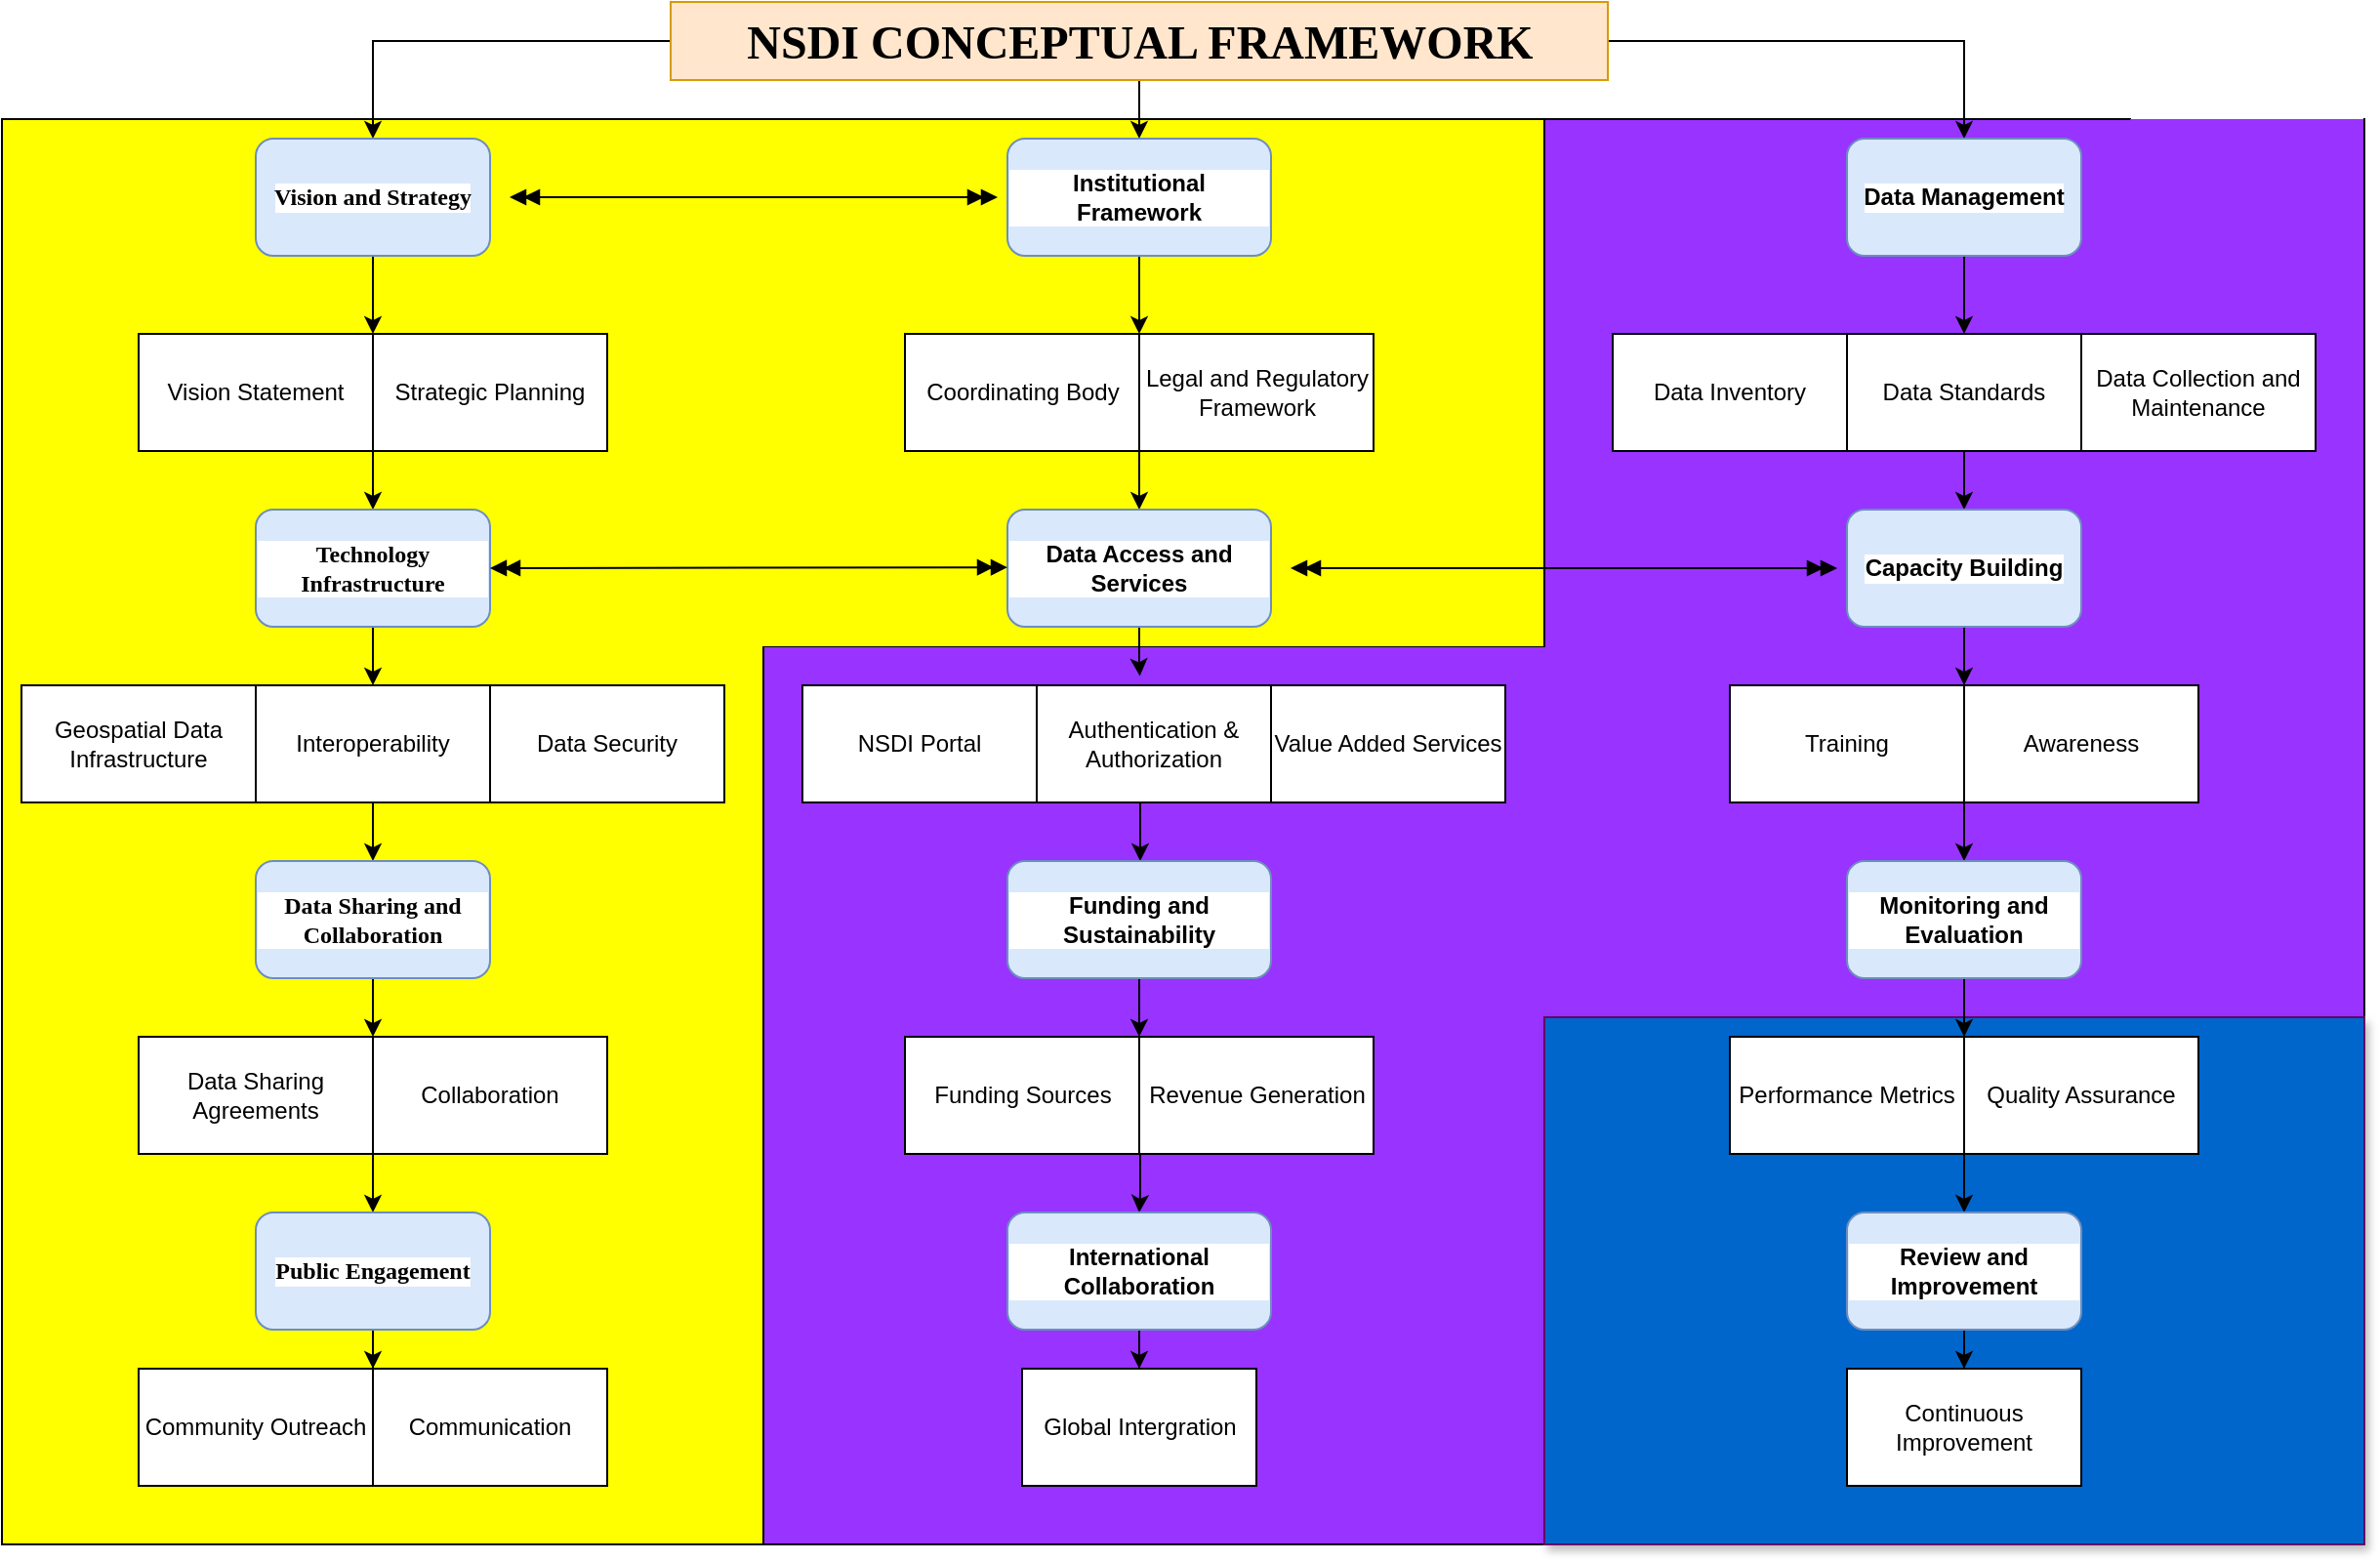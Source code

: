 <mxfile version="24.4.8" type="github">
  <diagram name="Page-1" id="AgIGCqX0SpDL4rUEXYQh">
    <mxGraphModel dx="1434" dy="752" grid="1" gridSize="10" guides="1" tooltips="1" connect="1" arrows="1" fold="1" page="1" pageScale="1" pageWidth="850" pageHeight="1100" background="#ffffff" math="0" shadow="0">
      <root>
        <mxCell id="0" />
        <mxCell id="1" parent="0" />
        <mxCell id="UnSjFTT5_NCKE2m4-x9x-133" value="" style="shape=partialRectangle;whiteSpace=wrap;html=1;top=0;left=0;fillColor=#9933FF;" vertex="1" parent="1">
          <mxGeometry x="660" y="530" width="400" height="270" as="geometry" />
        </mxCell>
        <mxCell id="UnSjFTT5_NCKE2m4-x9x-143" value="" style="shape=partialRectangle;whiteSpace=wrap;html=1;top=0;left=0;fillColor=#9933FF;" vertex="1" parent="1">
          <mxGeometry x="1060" y="70" width="420" height="460" as="geometry" />
        </mxCell>
        <mxCell id="UnSjFTT5_NCKE2m4-x9x-141" value="" style="shape=partialRectangle;whiteSpace=wrap;html=1;bottom=0;right=0;fillColor=#9933FF;" vertex="1" parent="1">
          <mxGeometry x="660" y="340" width="400" height="190" as="geometry" />
        </mxCell>
        <mxCell id="UnSjFTT5_NCKE2m4-x9x-140" value="" style="shape=partialRectangle;whiteSpace=wrap;html=1;bottom=0;right=0;fillColor=#9933FF;" vertex="1" parent="1">
          <mxGeometry x="1050" y="70" width="310" height="270" as="geometry" />
        </mxCell>
        <mxCell id="UnSjFTT5_NCKE2m4-x9x-132" value="" style="shape=partialRectangle;whiteSpace=wrap;html=1;top=0;left=0;fillColor=#9933FF;" vertex="1" parent="1">
          <mxGeometry x="1360" y="70" width="120" height="460" as="geometry" />
        </mxCell>
        <mxCell id="UnSjFTT5_NCKE2m4-x9x-122" value="" style="shape=partialRectangle;whiteSpace=wrap;html=1;bottom=0;right=0;fillColor=#FFFF00;" vertex="1" parent="1">
          <mxGeometry x="270" y="70" width="780" height="90" as="geometry" />
        </mxCell>
        <mxCell id="UnSjFTT5_NCKE2m4-x9x-123" value="" style="shape=partialRectangle;whiteSpace=wrap;html=1;bottom=0;right=0;fillColor=#FFFF00;rotation=-90;" vertex="1" parent="1">
          <mxGeometry x="-20" y="450" width="640" height="60" as="geometry" />
        </mxCell>
        <mxCell id="UnSjFTT5_NCKE2m4-x9x-130" value="" style="shape=partialRectangle;whiteSpace=wrap;html=1;top=0;left=0;fillColor=#FFFF00;" vertex="1" parent="1">
          <mxGeometry x="660" y="70" width="390" height="270" as="geometry" />
        </mxCell>
        <mxCell id="UnSjFTT5_NCKE2m4-x9x-128" value="" style="shape=partialRectangle;whiteSpace=wrap;html=1;top=0;left=0;fillColor=#FFFF00;" vertex="1" parent="1">
          <mxGeometry x="280" y="340" width="380" height="460" as="geometry" />
        </mxCell>
        <mxCell id="UnSjFTT5_NCKE2m4-x9x-126" value="" style="shape=partialRectangle;whiteSpace=wrap;html=1;bottom=0;right=0;fillColor=#FFFF00;rotation=0;direction=south;" vertex="1" parent="1">
          <mxGeometry x="330" y="70" width="730" height="270" as="geometry" />
        </mxCell>
        <mxCell id="UnSjFTT5_NCKE2m4-x9x-94" value="" style="verticalLabelPosition=bottom;verticalAlign=top;html=1;shape=mxgraph.basic.rect;fillColor2=none;strokeWidth=1;size=20;indent=5;strokeColor=#660066;shadow=1;fillColor=#0066CC;" vertex="1" parent="1">
          <mxGeometry x="1060" y="530" width="420" height="270" as="geometry" />
        </mxCell>
        <mxCell id="UnSjFTT5_NCKE2m4-x9x-1" value="" style="edgeStyle=orthogonalEdgeStyle;rounded=0;orthogonalLoop=1;jettySize=auto;html=1;" edge="1" parent="1" source="UnSjFTT5_NCKE2m4-x9x-4" target="UnSjFTT5_NCKE2m4-x9x-8">
          <mxGeometry relative="1" as="geometry" />
        </mxCell>
        <mxCell id="UnSjFTT5_NCKE2m4-x9x-2" style="edgeStyle=orthogonalEdgeStyle;rounded=0;orthogonalLoop=1;jettySize=auto;html=1;entryX=0.5;entryY=0;entryDx=0;entryDy=0;" edge="1" parent="1" source="UnSjFTT5_NCKE2m4-x9x-4" target="UnSjFTT5_NCKE2m4-x9x-6">
          <mxGeometry relative="1" as="geometry">
            <mxPoint x="490" y="70" as="targetPoint" />
          </mxGeometry>
        </mxCell>
        <mxCell id="UnSjFTT5_NCKE2m4-x9x-3" style="edgeStyle=orthogonalEdgeStyle;rounded=0;orthogonalLoop=1;jettySize=auto;html=1;entryX=0.5;entryY=0;entryDx=0;entryDy=0;" edge="1" parent="1" source="UnSjFTT5_NCKE2m4-x9x-4" target="UnSjFTT5_NCKE2m4-x9x-10">
          <mxGeometry relative="1" as="geometry" />
        </mxCell>
        <mxCell id="UnSjFTT5_NCKE2m4-x9x-4" value="&lt;h1 style=&quot;margin-top: 0px;&quot;&gt;&lt;font face=&quot;Georgia&quot;&gt;NSDI CONCEPTUAL FRAMEWORK&lt;/font&gt;&lt;/h1&gt;" style="text;html=1;whiteSpace=wrap;overflow=hidden;rounded=0;fillColor=#ffe6cc;strokeColor=#d79b00;align=center;" vertex="1" parent="1">
          <mxGeometry x="612.5" y="10" width="480" height="40" as="geometry" />
        </mxCell>
        <mxCell id="UnSjFTT5_NCKE2m4-x9x-5" style="edgeStyle=orthogonalEdgeStyle;rounded=0;orthogonalLoop=1;jettySize=auto;html=1;entryX=0;entryY=0;entryDx=0;entryDy=0;" edge="1" parent="1" source="UnSjFTT5_NCKE2m4-x9x-6" target="UnSjFTT5_NCKE2m4-x9x-13">
          <mxGeometry relative="1" as="geometry">
            <mxPoint x="460" y="160" as="targetPoint" />
          </mxGeometry>
        </mxCell>
        <mxCell id="UnSjFTT5_NCKE2m4-x9x-6" value="&lt;font face=&quot;Georgia&quot;&gt;Vision and Strategy&lt;/font&gt;" style="rounded=1;whiteSpace=wrap;html=1;fontStyle=1;labelBackgroundColor=default;fillColor=#dae8fc;strokeColor=#6c8ebf;" vertex="1" parent="1">
          <mxGeometry x="400" y="80" width="120" height="60" as="geometry" />
        </mxCell>
        <mxCell id="UnSjFTT5_NCKE2m4-x9x-7" value="" style="edgeStyle=orthogonalEdgeStyle;rounded=0;orthogonalLoop=1;jettySize=auto;html=1;entryX=0;entryY=0;entryDx=0;entryDy=0;" edge="1" parent="1" source="UnSjFTT5_NCKE2m4-x9x-8" target="UnSjFTT5_NCKE2m4-x9x-16">
          <mxGeometry relative="1" as="geometry" />
        </mxCell>
        <mxCell id="UnSjFTT5_NCKE2m4-x9x-8" value="Institutional Framework" style="rounded=1;whiteSpace=wrap;html=1;fontFamily=Helvetica;fontStyle=1;labelBackgroundColor=default;fillColor=#dae8fc;strokeColor=#6c8ebf;" vertex="1" parent="1">
          <mxGeometry x="785" y="80" width="135" height="60" as="geometry" />
        </mxCell>
        <mxCell id="UnSjFTT5_NCKE2m4-x9x-9" value="" style="edgeStyle=orthogonalEdgeStyle;rounded=0;orthogonalLoop=1;jettySize=auto;html=1;" edge="1" parent="1" source="UnSjFTT5_NCKE2m4-x9x-10" target="UnSjFTT5_NCKE2m4-x9x-18">
          <mxGeometry relative="1" as="geometry" />
        </mxCell>
        <mxCell id="UnSjFTT5_NCKE2m4-x9x-10" value="Data Management" style="rounded=1;whiteSpace=wrap;html=1;fontStyle=1;labelBackgroundColor=default;fillColor=#dae8fc;strokeColor=#6c8ebf;" vertex="1" parent="1">
          <mxGeometry x="1215" y="80" width="120" height="60" as="geometry" />
        </mxCell>
        <mxCell id="UnSjFTT5_NCKE2m4-x9x-11" value="Vision Statement" style="rounded=0;whiteSpace=wrap;html=1;" vertex="1" parent="1">
          <mxGeometry x="340" y="180" width="120" height="60" as="geometry" />
        </mxCell>
        <mxCell id="UnSjFTT5_NCKE2m4-x9x-12" value="" style="edgeStyle=orthogonalEdgeStyle;rounded=0;orthogonalLoop=1;jettySize=auto;html=1;" edge="1" parent="1" source="UnSjFTT5_NCKE2m4-x9x-13" target="UnSjFTT5_NCKE2m4-x9x-22">
          <mxGeometry relative="1" as="geometry">
            <Array as="points">
              <mxPoint x="460" y="250" />
              <mxPoint x="460" y="250" />
            </Array>
          </mxGeometry>
        </mxCell>
        <mxCell id="UnSjFTT5_NCKE2m4-x9x-13" value="Strategic Planning" style="rounded=0;whiteSpace=wrap;html=1;" vertex="1" parent="1">
          <mxGeometry x="460" y="180" width="120" height="60" as="geometry" />
        </mxCell>
        <mxCell id="UnSjFTT5_NCKE2m4-x9x-14" value="Coordinating Body" style="rounded=0;whiteSpace=wrap;html=1;" vertex="1" parent="1">
          <mxGeometry x="732.5" y="180" width="120" height="60" as="geometry" />
        </mxCell>
        <mxCell id="UnSjFTT5_NCKE2m4-x9x-15" value="" style="edgeStyle=orthogonalEdgeStyle;rounded=0;orthogonalLoop=1;jettySize=auto;html=1;exitX=0;exitY=1;exitDx=0;exitDy=0;" edge="1" parent="1" source="UnSjFTT5_NCKE2m4-x9x-16" target="UnSjFTT5_NCKE2m4-x9x-24">
          <mxGeometry relative="1" as="geometry" />
        </mxCell>
        <mxCell id="UnSjFTT5_NCKE2m4-x9x-16" value="Legal and Regulatory Framework" style="rounded=0;whiteSpace=wrap;html=1;" vertex="1" parent="1">
          <mxGeometry x="852.5" y="180" width="120" height="60" as="geometry" />
        </mxCell>
        <mxCell id="UnSjFTT5_NCKE2m4-x9x-17" value="" style="edgeStyle=orthogonalEdgeStyle;rounded=0;orthogonalLoop=1;jettySize=auto;html=1;" edge="1" parent="1" source="UnSjFTT5_NCKE2m4-x9x-18" target="UnSjFTT5_NCKE2m4-x9x-26">
          <mxGeometry relative="1" as="geometry" />
        </mxCell>
        <mxCell id="UnSjFTT5_NCKE2m4-x9x-18" value="Data Standards" style="rounded=0;whiteSpace=wrap;html=1;" vertex="1" parent="1">
          <mxGeometry x="1215" y="180" width="120" height="60" as="geometry" />
        </mxCell>
        <mxCell id="UnSjFTT5_NCKE2m4-x9x-19" value="Data Inventory" style="rounded=0;whiteSpace=wrap;html=1;" vertex="1" parent="1">
          <mxGeometry x="1095" y="180" width="120" height="60" as="geometry" />
        </mxCell>
        <mxCell id="UnSjFTT5_NCKE2m4-x9x-20" value="Data Collection and Maintenance" style="rounded=0;whiteSpace=wrap;html=1;" vertex="1" parent="1">
          <mxGeometry x="1335" y="180" width="120" height="60" as="geometry" />
        </mxCell>
        <mxCell id="UnSjFTT5_NCKE2m4-x9x-21" value="" style="edgeStyle=orthogonalEdgeStyle;rounded=0;orthogonalLoop=1;jettySize=auto;html=1;entryX=0.5;entryY=0;entryDx=0;entryDy=0;" edge="1" parent="1" source="UnSjFTT5_NCKE2m4-x9x-22" target="UnSjFTT5_NCKE2m4-x9x-29">
          <mxGeometry relative="1" as="geometry" />
        </mxCell>
        <mxCell id="UnSjFTT5_NCKE2m4-x9x-22" value="&lt;font face=&quot;Georgia&quot;&gt;Technology Infrastructure&lt;/font&gt;" style="rounded=1;whiteSpace=wrap;html=1;fontStyle=1;labelBackgroundColor=default;fillColor=#dae8fc;strokeColor=#6c8ebf;" vertex="1" parent="1">
          <mxGeometry x="400" y="270" width="120" height="60" as="geometry" />
        </mxCell>
        <mxCell id="UnSjFTT5_NCKE2m4-x9x-23" value="" style="edgeStyle=orthogonalEdgeStyle;rounded=0;orthogonalLoop=1;jettySize=auto;html=1;entryX=0.44;entryY=-0.08;entryDx=0;entryDy=0;entryPerimeter=0;" edge="1" parent="1" source="UnSjFTT5_NCKE2m4-x9x-24" target="UnSjFTT5_NCKE2m4-x9x-33">
          <mxGeometry relative="1" as="geometry">
            <Array as="points">
              <mxPoint x="853" y="350" />
              <mxPoint x="853" y="350" />
            </Array>
          </mxGeometry>
        </mxCell>
        <mxCell id="UnSjFTT5_NCKE2m4-x9x-24" value="Data Access and Services" style="rounded=1;whiteSpace=wrap;html=1;fontFamily=Helvetica;fontStyle=1;labelBackgroundColor=default;fillColor=#dae8fc;strokeColor=#6c8ebf;" vertex="1" parent="1">
          <mxGeometry x="785" y="270" width="135" height="60" as="geometry" />
        </mxCell>
        <mxCell id="UnSjFTT5_NCKE2m4-x9x-25" value="" style="edgeStyle=orthogonalEdgeStyle;rounded=0;orthogonalLoop=1;jettySize=auto;html=1;" edge="1" parent="1" source="UnSjFTT5_NCKE2m4-x9x-26" target="UnSjFTT5_NCKE2m4-x9x-37">
          <mxGeometry relative="1" as="geometry">
            <Array as="points">
              <mxPoint x="1275" y="360" />
              <mxPoint x="1275" y="360" />
            </Array>
          </mxGeometry>
        </mxCell>
        <mxCell id="UnSjFTT5_NCKE2m4-x9x-26" value="Capacity Building" style="rounded=1;whiteSpace=wrap;html=1;fontStyle=1;labelBackgroundColor=default;fillColor=#dae8fc;strokeColor=#6c8ebf;" vertex="1" parent="1">
          <mxGeometry x="1215" y="270" width="120" height="60" as="geometry" />
        </mxCell>
        <mxCell id="UnSjFTT5_NCKE2m4-x9x-27" value="Geospatial Data Infrastructure" style="rounded=0;whiteSpace=wrap;html=1;" vertex="1" parent="1">
          <mxGeometry x="280" y="360" width="120" height="60" as="geometry" />
        </mxCell>
        <mxCell id="UnSjFTT5_NCKE2m4-x9x-28" value="" style="edgeStyle=orthogonalEdgeStyle;rounded=0;orthogonalLoop=1;jettySize=auto;html=1;" edge="1" parent="1" source="UnSjFTT5_NCKE2m4-x9x-29" target="UnSjFTT5_NCKE2m4-x9x-39">
          <mxGeometry relative="1" as="geometry" />
        </mxCell>
        <mxCell id="UnSjFTT5_NCKE2m4-x9x-29" value="Interoperability" style="rounded=0;whiteSpace=wrap;html=1;" vertex="1" parent="1">
          <mxGeometry x="400" y="360" width="120" height="60" as="geometry" />
        </mxCell>
        <mxCell id="UnSjFTT5_NCKE2m4-x9x-30" value="Data Security" style="rounded=0;whiteSpace=wrap;html=1;" vertex="1" parent="1">
          <mxGeometry x="520" y="360" width="120" height="60" as="geometry" />
        </mxCell>
        <mxCell id="UnSjFTT5_NCKE2m4-x9x-31" value="Value Added Services" style="rounded=0;whiteSpace=wrap;html=1;" vertex="1" parent="1">
          <mxGeometry x="920" y="360" width="120" height="60" as="geometry" />
        </mxCell>
        <mxCell id="UnSjFTT5_NCKE2m4-x9x-32" value="" style="edgeStyle=orthogonalEdgeStyle;rounded=0;orthogonalLoop=1;jettySize=auto;html=1;" edge="1" parent="1" source="UnSjFTT5_NCKE2m4-x9x-33" target="UnSjFTT5_NCKE2m4-x9x-41">
          <mxGeometry relative="1" as="geometry">
            <Array as="points">
              <mxPoint x="853" y="440" />
              <mxPoint x="853" y="440" />
            </Array>
          </mxGeometry>
        </mxCell>
        <mxCell id="UnSjFTT5_NCKE2m4-x9x-33" value="Authentication &amp;amp; Authorization" style="rounded=0;whiteSpace=wrap;html=1;" vertex="1" parent="1">
          <mxGeometry x="800" y="360" width="120" height="60" as="geometry" />
        </mxCell>
        <mxCell id="UnSjFTT5_NCKE2m4-x9x-34" value="NSDI Portal" style="rounded=0;whiteSpace=wrap;html=1;" vertex="1" parent="1">
          <mxGeometry x="680" y="360" width="120" height="60" as="geometry" />
        </mxCell>
        <mxCell id="UnSjFTT5_NCKE2m4-x9x-35" value="" style="edgeStyle=orthogonalEdgeStyle;rounded=0;orthogonalLoop=1;jettySize=auto;html=1;" edge="1" parent="1" source="UnSjFTT5_NCKE2m4-x9x-36" target="UnSjFTT5_NCKE2m4-x9x-43">
          <mxGeometry relative="1" as="geometry">
            <Array as="points">
              <mxPoint x="1275" y="430" />
              <mxPoint x="1275" y="430" />
            </Array>
          </mxGeometry>
        </mxCell>
        <mxCell id="UnSjFTT5_NCKE2m4-x9x-36" value="Awareness" style="rounded=0;whiteSpace=wrap;html=1;" vertex="1" parent="1">
          <mxGeometry x="1275" y="360" width="120" height="60" as="geometry" />
        </mxCell>
        <mxCell id="UnSjFTT5_NCKE2m4-x9x-37" value="Training" style="rounded=0;whiteSpace=wrap;html=1;" vertex="1" parent="1">
          <mxGeometry x="1155" y="360" width="120" height="60" as="geometry" />
        </mxCell>
        <mxCell id="UnSjFTT5_NCKE2m4-x9x-38" value="" style="edgeStyle=orthogonalEdgeStyle;rounded=0;orthogonalLoop=1;jettySize=auto;html=1;entryX=0;entryY=0;entryDx=0;entryDy=0;" edge="1" parent="1" source="UnSjFTT5_NCKE2m4-x9x-39" target="UnSjFTT5_NCKE2m4-x9x-46">
          <mxGeometry relative="1" as="geometry" />
        </mxCell>
        <mxCell id="UnSjFTT5_NCKE2m4-x9x-39" value="&lt;font face=&quot;Georgia&quot;&gt;Data Sharing and Collaboration&lt;/font&gt;" style="rounded=1;whiteSpace=wrap;html=1;fontStyle=1;labelBackgroundColor=default;fillColor=#dae8fc;strokeColor=#6c8ebf;" vertex="1" parent="1">
          <mxGeometry x="400" y="450" width="120" height="60" as="geometry" />
        </mxCell>
        <mxCell id="UnSjFTT5_NCKE2m4-x9x-40" value="" style="edgeStyle=orthogonalEdgeStyle;rounded=0;orthogonalLoop=1;jettySize=auto;html=1;entryX=0;entryY=0;entryDx=0;entryDy=0;" edge="1" parent="1" source="UnSjFTT5_NCKE2m4-x9x-41" target="UnSjFTT5_NCKE2m4-x9x-52">
          <mxGeometry relative="1" as="geometry" />
        </mxCell>
        <mxCell id="UnSjFTT5_NCKE2m4-x9x-41" value="Funding and Sustainability" style="rounded=1;whiteSpace=wrap;html=1;fontFamily=Helvetica;fontStyle=1;labelBackgroundColor=default;fillColor=#dae8fc;strokeColor=#6c8ebf;" vertex="1" parent="1">
          <mxGeometry x="785" y="450" width="135" height="60" as="geometry" />
        </mxCell>
        <mxCell id="UnSjFTT5_NCKE2m4-x9x-42" value="" style="edgeStyle=orthogonalEdgeStyle;rounded=0;orthogonalLoop=1;jettySize=auto;html=1;" edge="1" parent="1" source="UnSjFTT5_NCKE2m4-x9x-43" target="UnSjFTT5_NCKE2m4-x9x-49">
          <mxGeometry relative="1" as="geometry">
            <Array as="points">
              <mxPoint x="1275" y="530" />
              <mxPoint x="1275" y="530" />
            </Array>
          </mxGeometry>
        </mxCell>
        <mxCell id="UnSjFTT5_NCKE2m4-x9x-43" value="Monitoring and Evaluation" style="rounded=1;whiteSpace=wrap;html=1;fontStyle=1;labelBackgroundColor=default;fillColor=#dae8fc;strokeColor=#6c8ebf;" vertex="1" parent="1">
          <mxGeometry x="1215" y="450" width="120" height="60" as="geometry" />
        </mxCell>
        <mxCell id="UnSjFTT5_NCKE2m4-x9x-44" value="Data Sharing Agreements" style="rounded=0;whiteSpace=wrap;html=1;" vertex="1" parent="1">
          <mxGeometry x="340" y="540" width="120" height="60" as="geometry" />
        </mxCell>
        <mxCell id="UnSjFTT5_NCKE2m4-x9x-45" value="" style="edgeStyle=orthogonalEdgeStyle;rounded=0;orthogonalLoop=1;jettySize=auto;html=1;entryX=0.5;entryY=0;entryDx=0;entryDy=0;exitX=0;exitY=1;exitDx=0;exitDy=0;" edge="1" parent="1" source="UnSjFTT5_NCKE2m4-x9x-46" target="UnSjFTT5_NCKE2m4-x9x-54">
          <mxGeometry relative="1" as="geometry" />
        </mxCell>
        <mxCell id="UnSjFTT5_NCKE2m4-x9x-46" value="Collaboration" style="rounded=0;whiteSpace=wrap;html=1;" vertex="1" parent="1">
          <mxGeometry x="460" y="540" width="120" height="60" as="geometry" />
        </mxCell>
        <mxCell id="UnSjFTT5_NCKE2m4-x9x-47" value="Performance Metrics" style="rounded=0;whiteSpace=wrap;html=1;" vertex="1" parent="1">
          <mxGeometry x="1155" y="540" width="120" height="60" as="geometry" />
        </mxCell>
        <mxCell id="UnSjFTT5_NCKE2m4-x9x-48" value="" style="edgeStyle=orthogonalEdgeStyle;rounded=0;orthogonalLoop=1;jettySize=auto;html=1;" edge="1" parent="1" source="UnSjFTT5_NCKE2m4-x9x-49" target="UnSjFTT5_NCKE2m4-x9x-58">
          <mxGeometry relative="1" as="geometry">
            <Array as="points">
              <mxPoint x="1275" y="610" />
              <mxPoint x="1275" y="610" />
            </Array>
          </mxGeometry>
        </mxCell>
        <mxCell id="UnSjFTT5_NCKE2m4-x9x-49" value="Quality Assurance" style="rounded=0;whiteSpace=wrap;html=1;" vertex="1" parent="1">
          <mxGeometry x="1275" y="540" width="120" height="60" as="geometry" />
        </mxCell>
        <mxCell id="UnSjFTT5_NCKE2m4-x9x-50" value="Funding Sources" style="rounded=0;whiteSpace=wrap;html=1;" vertex="1" parent="1">
          <mxGeometry x="732.5" y="540" width="120" height="60" as="geometry" />
        </mxCell>
        <mxCell id="UnSjFTT5_NCKE2m4-x9x-51" value="" style="edgeStyle=orthogonalEdgeStyle;rounded=0;orthogonalLoop=1;jettySize=auto;html=1;entryX=0.5;entryY=0;entryDx=0;entryDy=0;" edge="1" parent="1" source="UnSjFTT5_NCKE2m4-x9x-52" target="UnSjFTT5_NCKE2m4-x9x-56">
          <mxGeometry relative="1" as="geometry">
            <Array as="points">
              <mxPoint x="853" y="620" />
              <mxPoint x="852" y="620" />
            </Array>
          </mxGeometry>
        </mxCell>
        <mxCell id="UnSjFTT5_NCKE2m4-x9x-52" value="Revenue Generation" style="rounded=0;whiteSpace=wrap;html=1;" vertex="1" parent="1">
          <mxGeometry x="852.5" y="540" width="120" height="60" as="geometry" />
        </mxCell>
        <mxCell id="UnSjFTT5_NCKE2m4-x9x-53" value="" style="edgeStyle=orthogonalEdgeStyle;rounded=0;orthogonalLoop=1;jettySize=auto;html=1;entryX=0;entryY=0;entryDx=0;entryDy=0;" edge="1" parent="1" source="UnSjFTT5_NCKE2m4-x9x-54" target="UnSjFTT5_NCKE2m4-x9x-60">
          <mxGeometry relative="1" as="geometry" />
        </mxCell>
        <mxCell id="UnSjFTT5_NCKE2m4-x9x-54" value="&lt;font face=&quot;Georgia&quot;&gt;Public Engagement&lt;/font&gt;" style="rounded=1;whiteSpace=wrap;html=1;fontStyle=1;labelBackgroundColor=default;fillColor=#dae8fc;strokeColor=#6c8ebf;" vertex="1" parent="1">
          <mxGeometry x="400" y="630" width="120" height="60" as="geometry" />
        </mxCell>
        <mxCell id="UnSjFTT5_NCKE2m4-x9x-55" value="" style="edgeStyle=orthogonalEdgeStyle;rounded=0;orthogonalLoop=1;jettySize=auto;html=1;" edge="1" parent="1" source="UnSjFTT5_NCKE2m4-x9x-56" target="UnSjFTT5_NCKE2m4-x9x-61">
          <mxGeometry relative="1" as="geometry" />
        </mxCell>
        <mxCell id="UnSjFTT5_NCKE2m4-x9x-56" value="International Collaboration" style="rounded=1;whiteSpace=wrap;html=1;fontFamily=Helvetica;fontStyle=1;labelBackgroundColor=default;fillColor=#dae8fc;strokeColor=#6c8ebf;" vertex="1" parent="1">
          <mxGeometry x="785" y="630" width="135" height="60" as="geometry" />
        </mxCell>
        <mxCell id="UnSjFTT5_NCKE2m4-x9x-57" value="" style="edgeStyle=orthogonalEdgeStyle;rounded=0;orthogonalLoop=1;jettySize=auto;html=1;" edge="1" parent="1" source="UnSjFTT5_NCKE2m4-x9x-58" target="UnSjFTT5_NCKE2m4-x9x-62">
          <mxGeometry relative="1" as="geometry" />
        </mxCell>
        <mxCell id="UnSjFTT5_NCKE2m4-x9x-58" value="Review and Improvement" style="rounded=1;whiteSpace=wrap;html=1;fontStyle=1;labelBackgroundColor=default;fillColor=#dae8fc;strokeColor=#6c8ebf;" vertex="1" parent="1">
          <mxGeometry x="1215" y="630" width="120" height="60" as="geometry" />
        </mxCell>
        <mxCell id="UnSjFTT5_NCKE2m4-x9x-59" value="Community Outreach" style="rounded=0;whiteSpace=wrap;html=1;" vertex="1" parent="1">
          <mxGeometry x="340" y="710" width="120" height="60" as="geometry" />
        </mxCell>
        <mxCell id="UnSjFTT5_NCKE2m4-x9x-60" value="Communication" style="rounded=0;whiteSpace=wrap;html=1;" vertex="1" parent="1">
          <mxGeometry x="460" y="710" width="120" height="60" as="geometry" />
        </mxCell>
        <mxCell id="UnSjFTT5_NCKE2m4-x9x-61" value="Global Intergration" style="rounded=0;whiteSpace=wrap;html=1;" vertex="1" parent="1">
          <mxGeometry x="792.5" y="710" width="120" height="60" as="geometry" />
        </mxCell>
        <mxCell id="UnSjFTT5_NCKE2m4-x9x-62" value="Continuous Improvement" style="rounded=0;whiteSpace=wrap;html=1;" vertex="1" parent="1">
          <mxGeometry x="1215" y="710" width="120" height="60" as="geometry" />
        </mxCell>
        <mxCell id="UnSjFTT5_NCKE2m4-x9x-63" value="" style="endArrow=doubleBlock;startArrow=doubleBlock;html=1;rounded=0;endFill=1;startFill=1;" edge="1" parent="1">
          <mxGeometry width="50" height="50" relative="1" as="geometry">
            <mxPoint x="530" y="110" as="sourcePoint" />
            <mxPoint x="780" y="110" as="targetPoint" />
          </mxGeometry>
        </mxCell>
        <mxCell id="UnSjFTT5_NCKE2m4-x9x-64" value="" style="endArrow=doubleBlock;startArrow=doubleBlock;html=1;rounded=0;endFill=1;startFill=1;exitX=1;exitY=0.5;exitDx=0;exitDy=0;" edge="1" parent="1" source="UnSjFTT5_NCKE2m4-x9x-22">
          <mxGeometry width="50" height="50" relative="1" as="geometry">
            <mxPoint x="535" y="299.57" as="sourcePoint" />
            <mxPoint x="785" y="299.57" as="targetPoint" />
          </mxGeometry>
        </mxCell>
        <mxCell id="UnSjFTT5_NCKE2m4-x9x-65" value="" style="endArrow=doubleBlock;startArrow=doubleBlock;html=1;rounded=0;endFill=1;startFill=1;exitX=1;exitY=0.5;exitDx=0;exitDy=0;" edge="1" parent="1">
          <mxGeometry width="50" height="50" relative="1" as="geometry">
            <mxPoint x="930" y="300" as="sourcePoint" />
            <mxPoint x="1210" y="300" as="targetPoint" />
          </mxGeometry>
        </mxCell>
        <mxCell id="UnSjFTT5_NCKE2m4-x9x-85" value="" style="endArrow=none;html=1;rounded=0;shadow=1;fixDash=0;backgroundOutline=0;strokeColor=none;fillColor=#dae8fc;sketch=1;curveFitting=1;jiggle=2;" edge="1" parent="1">
          <mxGeometry width="50" height="50" relative="1" as="geometry">
            <mxPoint x="1040" y="520" as="sourcePoint" />
            <mxPoint x="1040" y="520" as="targetPoint" />
            <Array as="points">
              <mxPoint x="1040" y="790" />
              <mxPoint x="670" y="790" />
              <mxPoint x="670" y="270" />
              <mxPoint x="1000" y="270" />
              <mxPoint x="1000" y="70" />
              <mxPoint x="1480" y="70" />
              <mxPoint x="1480" y="520" />
            </Array>
          </mxGeometry>
        </mxCell>
      </root>
    </mxGraphModel>
  </diagram>
</mxfile>
